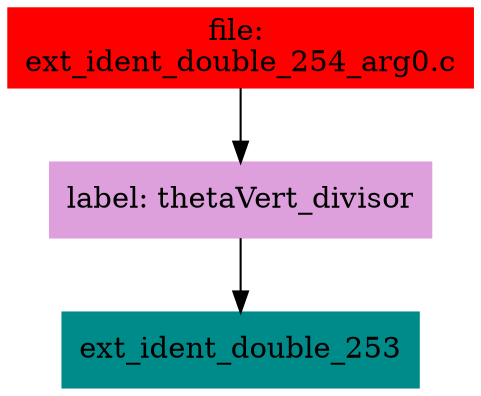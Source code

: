 digraph G {
node [shape=box]

0 [label="file: 
ext_ident_double_254_arg0.c",color=red, style=filled]
1 [label="label: thetaVert_divisor",color=plum, style=filled]
0 -> 1
2 [label="ext_ident_double_253",color=cyan4, style=filled]
1 -> 2


}

